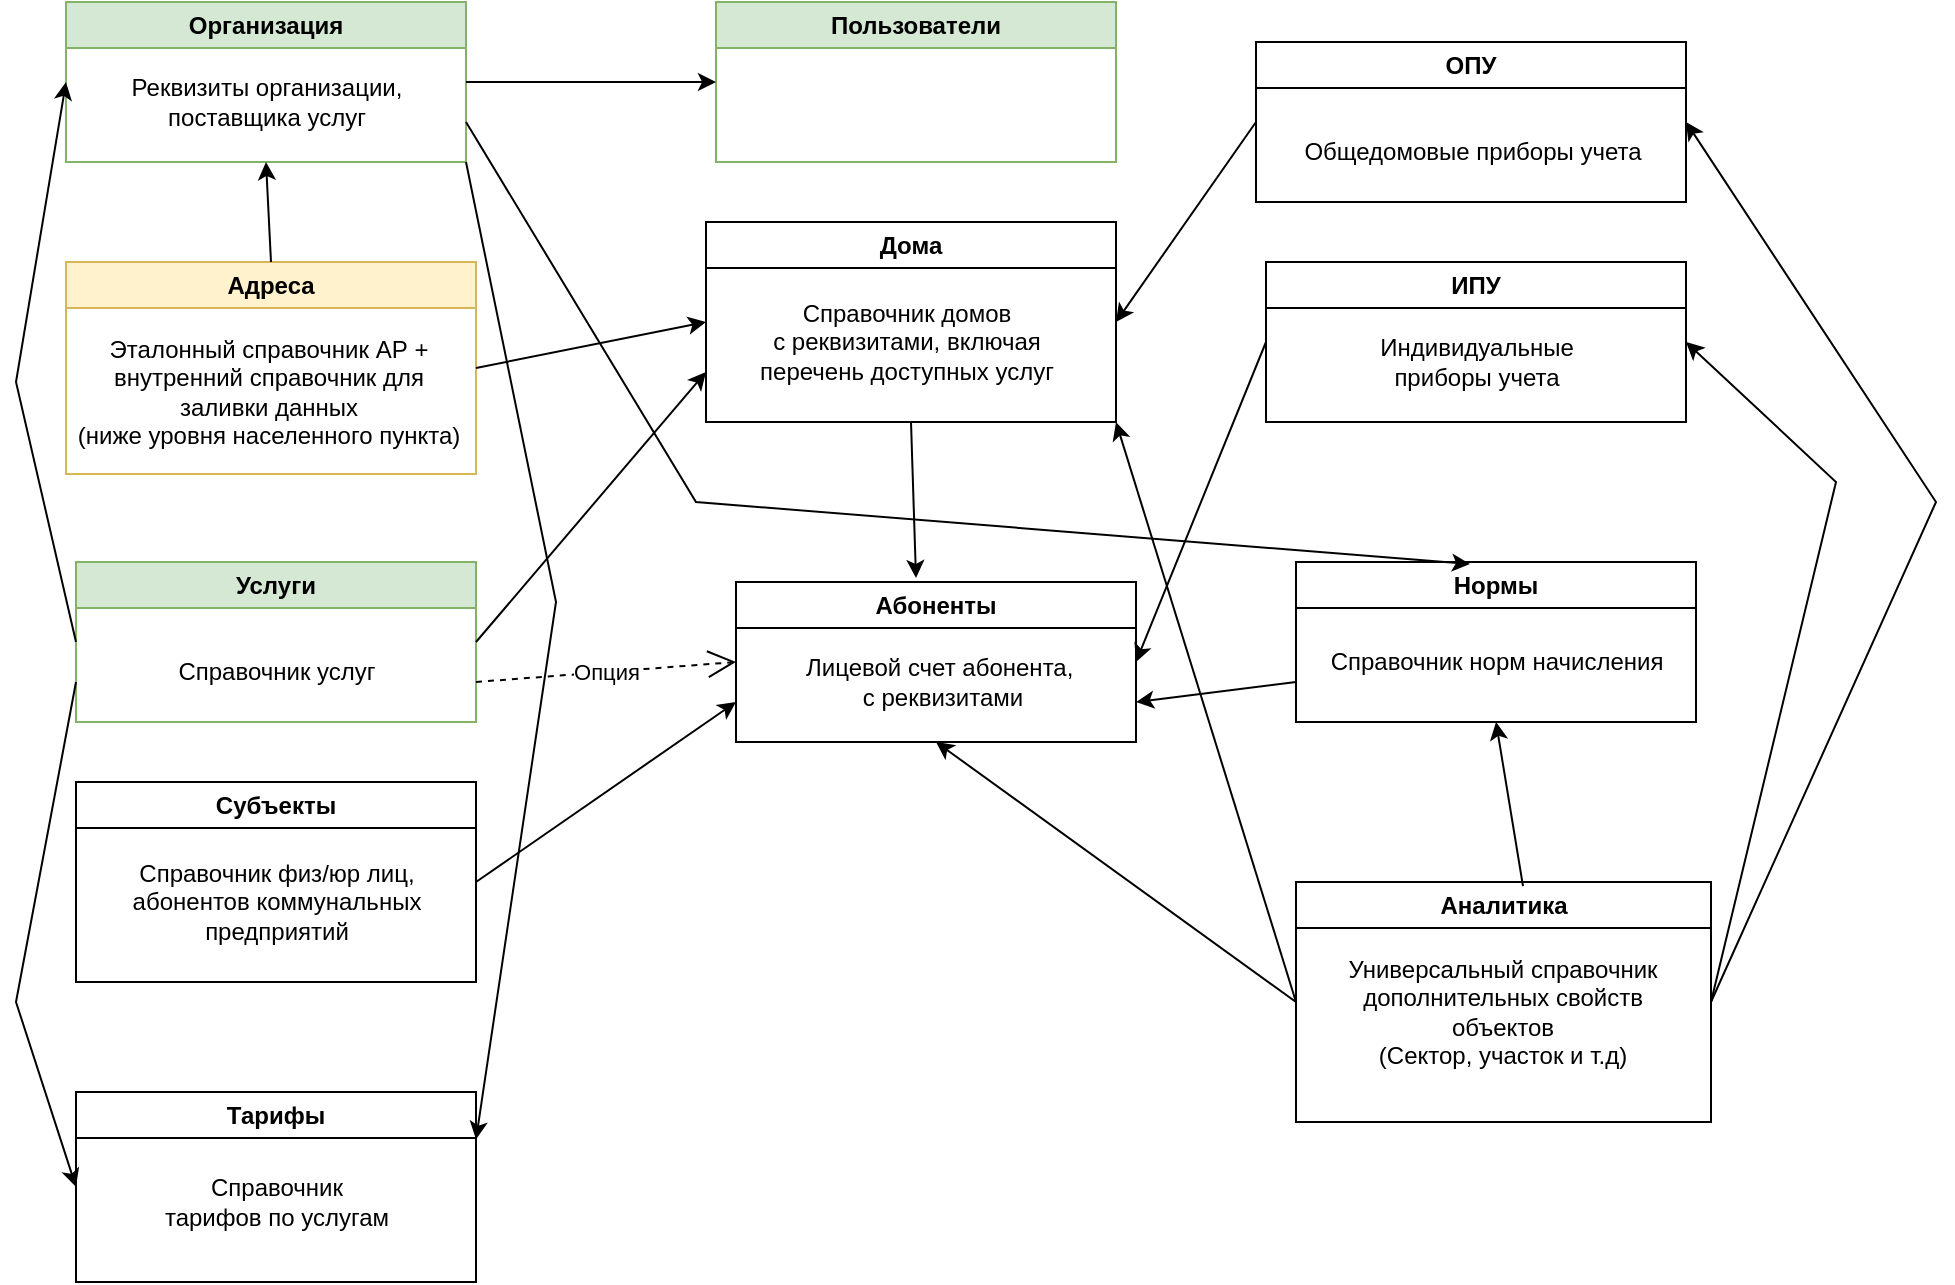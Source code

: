 <mxfile version="20.5.3" type="github">
  <diagram id="64LDJqX5XkjxfU7fRjSf" name="Страница 1">
    <mxGraphModel dx="1422" dy="794" grid="1" gridSize="10" guides="1" tooltips="1" connect="1" arrows="1" fold="1" page="1" pageScale="1" pageWidth="827" pageHeight="1169" math="0" shadow="0">
      <root>
        <mxCell id="0" />
        <mxCell id="1" parent="0" />
        <mxCell id="VVsT_AmObHCm8kMNTDGo-1" value="Организация" style="swimlane;whiteSpace=wrap;html=1;fillColor=#d5e8d4;strokeColor=#82b366;" parent="1" vertex="1">
          <mxGeometry x="35" y="40" width="200" height="80" as="geometry" />
        </mxCell>
        <mxCell id="VVsT_AmObHCm8kMNTDGo-2" value="&lt;div style=&quot;&quot;&gt;&lt;span style=&quot;background-color: initial;&quot;&gt;Реквизиты организации,&lt;/span&gt;&lt;/div&gt;&lt;div style=&quot;&quot;&gt;&lt;span style=&quot;background-color: initial;&quot;&gt;поставщика услуг&lt;/span&gt;&lt;/div&gt;" style="text;html=1;align=center;verticalAlign=middle;resizable=0;points=[];autosize=1;strokeColor=none;fillColor=none;" parent="VVsT_AmObHCm8kMNTDGo-1" vertex="1">
          <mxGeometry x="20" y="30" width="160" height="40" as="geometry" />
        </mxCell>
        <mxCell id="VVsT_AmObHCm8kMNTDGo-4" value="Пользователи" style="swimlane;whiteSpace=wrap;html=1;fillColor=#d5e8d4;strokeColor=#82b366;" parent="1" vertex="1">
          <mxGeometry x="360" y="40" width="200" height="80" as="geometry" />
        </mxCell>
        <mxCell id="VVsT_AmObHCm8kMNTDGo-5" value="" style="endArrow=classic;html=1;rounded=0;exitX=1;exitY=0.5;exitDx=0;exitDy=0;entryX=0;entryY=0.5;entryDx=0;entryDy=0;" parent="1" source="VVsT_AmObHCm8kMNTDGo-1" target="VVsT_AmObHCm8kMNTDGo-4" edge="1">
          <mxGeometry width="50" height="50" relative="1" as="geometry">
            <mxPoint x="390" y="430" as="sourcePoint" />
            <mxPoint x="440" y="380" as="targetPoint" />
          </mxGeometry>
        </mxCell>
        <mxCell id="VVsT_AmObHCm8kMNTDGo-6" value="Адреса" style="swimlane;whiteSpace=wrap;html=1;fillColor=#fff2cc;strokeColor=#d6b656;" parent="1" vertex="1">
          <mxGeometry x="35" y="170" width="205" height="106" as="geometry" />
        </mxCell>
        <mxCell id="VVsT_AmObHCm8kMNTDGo-7" value="Эталонный справочник АР +&lt;br&gt;внутренний справочник для&lt;br&gt;заливки данных &lt;br&gt;(ниже уровня населенного пункта)" style="text;html=1;align=center;verticalAlign=middle;resizable=0;points=[];autosize=1;strokeColor=none;fillColor=none;" parent="VVsT_AmObHCm8kMNTDGo-6" vertex="1">
          <mxGeometry x="-4" y="30" width="210" height="70" as="geometry" />
        </mxCell>
        <mxCell id="VVsT_AmObHCm8kMNTDGo-9" value="" style="endArrow=classic;html=1;rounded=0;exitX=0.5;exitY=0;exitDx=0;exitDy=0;entryX=0.5;entryY=1;entryDx=0;entryDy=0;" parent="1" source="VVsT_AmObHCm8kMNTDGo-6" target="VVsT_AmObHCm8kMNTDGo-1" edge="1">
          <mxGeometry width="50" height="50" relative="1" as="geometry">
            <mxPoint x="390" y="430" as="sourcePoint" />
            <mxPoint x="440" y="380" as="targetPoint" />
          </mxGeometry>
        </mxCell>
        <mxCell id="VVsT_AmObHCm8kMNTDGo-10" value="Услуги" style="swimlane;whiteSpace=wrap;html=1;fillColor=#d5e8d4;strokeColor=#82b366;" parent="1" vertex="1">
          <mxGeometry x="40" y="320" width="200" height="80" as="geometry" />
        </mxCell>
        <mxCell id="VVsT_AmObHCm8kMNTDGo-11" value="Справочник услуг" style="text;html=1;align=center;verticalAlign=middle;resizable=0;points=[];autosize=1;strokeColor=none;fillColor=none;" parent="VVsT_AmObHCm8kMNTDGo-10" vertex="1">
          <mxGeometry x="40" y="40" width="120" height="30" as="geometry" />
        </mxCell>
        <mxCell id="VVsT_AmObHCm8kMNTDGo-12" value="Дома" style="swimlane;whiteSpace=wrap;html=1;" parent="1" vertex="1">
          <mxGeometry x="355" y="150" width="205" height="100" as="geometry" />
        </mxCell>
        <mxCell id="VVsT_AmObHCm8kMNTDGo-13" value="Справочник домов&lt;br&gt;с реквизитами, включая &lt;br&gt;перечень доступных услуг" style="text;html=1;align=center;verticalAlign=middle;resizable=0;points=[];autosize=1;strokeColor=none;fillColor=none;" parent="VVsT_AmObHCm8kMNTDGo-12" vertex="1">
          <mxGeometry x="15" y="30" width="170" height="60" as="geometry" />
        </mxCell>
        <mxCell id="VVsT_AmObHCm8kMNTDGo-14" value="" style="endArrow=classic;html=1;rounded=0;exitX=1;exitY=0.5;exitDx=0;exitDy=0;entryX=0;entryY=0.5;entryDx=0;entryDy=0;" parent="1" source="VVsT_AmObHCm8kMNTDGo-6" target="VVsT_AmObHCm8kMNTDGo-12" edge="1">
          <mxGeometry width="50" height="50" relative="1" as="geometry">
            <mxPoint x="390" y="410" as="sourcePoint" />
            <mxPoint x="440" y="360" as="targetPoint" />
          </mxGeometry>
        </mxCell>
        <mxCell id="VVsT_AmObHCm8kMNTDGo-15" value="" style="endArrow=classic;html=1;rounded=0;exitX=1;exitY=0.5;exitDx=0;exitDy=0;entryX=0;entryY=0.75;entryDx=0;entryDy=0;" parent="1" source="VVsT_AmObHCm8kMNTDGo-10" target="VVsT_AmObHCm8kMNTDGo-12" edge="1">
          <mxGeometry width="50" height="50" relative="1" as="geometry">
            <mxPoint x="390" y="410" as="sourcePoint" />
            <mxPoint x="440" y="360" as="targetPoint" />
          </mxGeometry>
        </mxCell>
        <mxCell id="VVsT_AmObHCm8kMNTDGo-16" value="Субъекты" style="swimlane;whiteSpace=wrap;html=1;" parent="1" vertex="1">
          <mxGeometry x="40" y="430" width="200" height="100" as="geometry" />
        </mxCell>
        <mxCell id="VVsT_AmObHCm8kMNTDGo-17" value="Справочник физ/юр лиц,&lt;br&gt;абонентов коммунальных &lt;br&gt;предприятий" style="text;html=1;align=center;verticalAlign=middle;resizable=0;points=[];autosize=1;strokeColor=none;fillColor=none;" parent="VVsT_AmObHCm8kMNTDGo-16" vertex="1">
          <mxGeometry x="15" y="30" width="170" height="60" as="geometry" />
        </mxCell>
        <mxCell id="VVsT_AmObHCm8kMNTDGo-18" value="Абоненты" style="swimlane;whiteSpace=wrap;html=1;" parent="1" vertex="1">
          <mxGeometry x="370" y="330" width="200" height="80" as="geometry" />
        </mxCell>
        <mxCell id="VVsT_AmObHCm8kMNTDGo-23" value="Лицевой счет абонента,&amp;nbsp;&lt;br&gt;с реквизитами" style="text;html=1;align=center;verticalAlign=middle;resizable=0;points=[];autosize=1;strokeColor=none;fillColor=none;" parent="VVsT_AmObHCm8kMNTDGo-18" vertex="1">
          <mxGeometry x="22.5" y="30" width="160" height="40" as="geometry" />
        </mxCell>
        <mxCell id="VVsT_AmObHCm8kMNTDGo-19" value="" style="endArrow=classic;html=1;rounded=0;exitX=1;exitY=0.5;exitDx=0;exitDy=0;entryX=0;entryY=0.75;entryDx=0;entryDy=0;" parent="1" source="VVsT_AmObHCm8kMNTDGo-16" target="VVsT_AmObHCm8kMNTDGo-18" edge="1">
          <mxGeometry width="50" height="50" relative="1" as="geometry">
            <mxPoint x="390" y="400" as="sourcePoint" />
            <mxPoint x="440" y="350" as="targetPoint" />
          </mxGeometry>
        </mxCell>
        <mxCell id="VVsT_AmObHCm8kMNTDGo-20" value="" style="endArrow=classic;html=1;rounded=0;entryX=0.45;entryY=-0.025;entryDx=0;entryDy=0;entryPerimeter=0;exitX=0.5;exitY=1;exitDx=0;exitDy=0;" parent="1" source="VVsT_AmObHCm8kMNTDGo-12" target="VVsT_AmObHCm8kMNTDGo-18" edge="1">
          <mxGeometry width="50" height="50" relative="1" as="geometry">
            <mxPoint x="470" y="300" as="sourcePoint" />
            <mxPoint x="440" y="320" as="targetPoint" />
          </mxGeometry>
        </mxCell>
        <mxCell id="VVsT_AmObHCm8kMNTDGo-22" value="" style="endArrow=classic;html=1;rounded=0;entryX=0;entryY=0.5;entryDx=0;entryDy=0;exitX=0;exitY=0.5;exitDx=0;exitDy=0;" parent="1" source="VVsT_AmObHCm8kMNTDGo-10" target="VVsT_AmObHCm8kMNTDGo-1" edge="1">
          <mxGeometry width="50" height="50" relative="1" as="geometry">
            <mxPoint x="40" y="370" as="sourcePoint" />
            <mxPoint x="440" y="350" as="targetPoint" />
            <Array as="points">
              <mxPoint x="10" y="230" />
            </Array>
          </mxGeometry>
        </mxCell>
        <mxCell id="VVsT_AmObHCm8kMNTDGo-27" value="Опция" style="endArrow=open;endSize=12;dashed=1;html=1;rounded=0;entryX=0;entryY=0.5;entryDx=0;entryDy=0;exitX=1;exitY=0.75;exitDx=0;exitDy=0;" parent="1" source="VVsT_AmObHCm8kMNTDGo-10" target="VVsT_AmObHCm8kMNTDGo-18" edge="1">
          <mxGeometry width="160" relative="1" as="geometry">
            <mxPoint x="240" y="360" as="sourcePoint" />
            <mxPoint x="360" y="360" as="targetPoint" />
          </mxGeometry>
        </mxCell>
        <mxCell id="VVsT_AmObHCm8kMNTDGo-28" value="ОПУ" style="swimlane;whiteSpace=wrap;html=1;" parent="1" vertex="1">
          <mxGeometry x="630" y="60" width="215" height="80" as="geometry" />
        </mxCell>
        <mxCell id="VVsT_AmObHCm8kMNTDGo-29" value="Общедомовые приборы учета" style="text;html=1;align=center;verticalAlign=middle;resizable=0;points=[];autosize=1;strokeColor=none;fillColor=none;" parent="VVsT_AmObHCm8kMNTDGo-28" vertex="1">
          <mxGeometry x="12.5" y="40" width="190" height="30" as="geometry" />
        </mxCell>
        <mxCell id="VVsT_AmObHCm8kMNTDGo-30" value="" style="endArrow=classic;html=1;rounded=0;exitX=0;exitY=0.5;exitDx=0;exitDy=0;entryX=1;entryY=0.5;entryDx=0;entryDy=0;" parent="1" source="VVsT_AmObHCm8kMNTDGo-28" target="VVsT_AmObHCm8kMNTDGo-12" edge="1">
          <mxGeometry width="50" height="50" relative="1" as="geometry">
            <mxPoint x="390" y="390" as="sourcePoint" />
            <mxPoint x="440" y="340" as="targetPoint" />
          </mxGeometry>
        </mxCell>
        <mxCell id="VVsT_AmObHCm8kMNTDGo-31" value="ИПУ" style="swimlane;whiteSpace=wrap;html=1;" parent="1" vertex="1">
          <mxGeometry x="635" y="170" width="210" height="80" as="geometry" />
        </mxCell>
        <mxCell id="VVsT_AmObHCm8kMNTDGo-32" value="Индивидуальные &lt;br&gt;приборы учета" style="text;html=1;align=center;verticalAlign=middle;resizable=0;points=[];autosize=1;strokeColor=none;fillColor=none;" parent="VVsT_AmObHCm8kMNTDGo-31" vertex="1">
          <mxGeometry x="45" y="30" width="120" height="40" as="geometry" />
        </mxCell>
        <mxCell id="VVsT_AmObHCm8kMNTDGo-33" value="" style="endArrow=classic;html=1;rounded=0;entryX=1;entryY=0.5;entryDx=0;entryDy=0;exitX=0;exitY=0.5;exitDx=0;exitDy=0;" parent="1" source="VVsT_AmObHCm8kMNTDGo-31" target="VVsT_AmObHCm8kMNTDGo-18" edge="1">
          <mxGeometry width="50" height="50" relative="1" as="geometry">
            <mxPoint x="390" y="380" as="sourcePoint" />
            <mxPoint x="440" y="330" as="targetPoint" />
          </mxGeometry>
        </mxCell>
        <mxCell id="VVsT_AmObHCm8kMNTDGo-34" value="Тарифы" style="swimlane;whiteSpace=wrap;html=1;" parent="1" vertex="1">
          <mxGeometry x="40" y="585" width="200" height="95" as="geometry" />
        </mxCell>
        <mxCell id="VVsT_AmObHCm8kMNTDGo-36" value="Справочник&lt;br&gt;тарифов по услугам" style="text;html=1;align=center;verticalAlign=middle;resizable=0;points=[];autosize=1;strokeColor=none;fillColor=none;" parent="VVsT_AmObHCm8kMNTDGo-34" vertex="1">
          <mxGeometry x="30" y="35" width="140" height="40" as="geometry" />
        </mxCell>
        <mxCell id="VVsT_AmObHCm8kMNTDGo-35" value="" style="endArrow=classic;html=1;rounded=0;exitX=0;exitY=0.75;exitDx=0;exitDy=0;entryX=0;entryY=0.5;entryDx=0;entryDy=0;" parent="1" source="VVsT_AmObHCm8kMNTDGo-10" target="VVsT_AmObHCm8kMNTDGo-34" edge="1">
          <mxGeometry width="50" height="50" relative="1" as="geometry">
            <mxPoint x="430" y="580" as="sourcePoint" />
            <mxPoint x="480" y="530" as="targetPoint" />
            <Array as="points">
              <mxPoint x="10" y="540" />
            </Array>
          </mxGeometry>
        </mxCell>
        <mxCell id="VVsT_AmObHCm8kMNTDGo-37" value="" style="endArrow=classic;html=1;rounded=0;exitX=1;exitY=1;exitDx=0;exitDy=0;entryX=1;entryY=0.25;entryDx=0;entryDy=0;" parent="1" source="VVsT_AmObHCm8kMNTDGo-1" target="VVsT_AmObHCm8kMNTDGo-34" edge="1">
          <mxGeometry width="50" height="50" relative="1" as="geometry">
            <mxPoint x="430" y="480" as="sourcePoint" />
            <mxPoint x="480" y="430" as="targetPoint" />
            <Array as="points">
              <mxPoint x="280" y="340" />
            </Array>
          </mxGeometry>
        </mxCell>
        <mxCell id="VVsT_AmObHCm8kMNTDGo-38" value="Нормы" style="swimlane;whiteSpace=wrap;html=1;" parent="1" vertex="1">
          <mxGeometry x="650" y="320" width="200" height="80" as="geometry" />
        </mxCell>
        <mxCell id="VVsT_AmObHCm8kMNTDGo-39" value="Справочник норм начисления" style="text;html=1;align=center;verticalAlign=middle;resizable=0;points=[];autosize=1;strokeColor=none;fillColor=none;" parent="VVsT_AmObHCm8kMNTDGo-38" vertex="1">
          <mxGeometry x="5" y="35" width="190" height="30" as="geometry" />
        </mxCell>
        <mxCell id="VVsT_AmObHCm8kMNTDGo-40" value="" style="endArrow=classic;html=1;rounded=0;exitX=1;exitY=0.75;exitDx=0;exitDy=0;entryX=0.435;entryY=0.013;entryDx=0;entryDy=0;entryPerimeter=0;" parent="1" source="VVsT_AmObHCm8kMNTDGo-1" target="VVsT_AmObHCm8kMNTDGo-38" edge="1">
          <mxGeometry width="50" height="50" relative="1" as="geometry">
            <mxPoint x="430" y="480" as="sourcePoint" />
            <mxPoint x="480" y="430" as="targetPoint" />
            <Array as="points">
              <mxPoint x="350" y="290" />
            </Array>
          </mxGeometry>
        </mxCell>
        <mxCell id="VVsT_AmObHCm8kMNTDGo-41" value="" style="endArrow=classic;html=1;rounded=0;exitX=0;exitY=0.75;exitDx=0;exitDy=0;entryX=1;entryY=0.75;entryDx=0;entryDy=0;" parent="1" source="VVsT_AmObHCm8kMNTDGo-38" target="VVsT_AmObHCm8kMNTDGo-18" edge="1">
          <mxGeometry width="50" height="50" relative="1" as="geometry">
            <mxPoint x="430" y="480" as="sourcePoint" />
            <mxPoint x="480" y="430" as="targetPoint" />
          </mxGeometry>
        </mxCell>
        <mxCell id="VVsT_AmObHCm8kMNTDGo-43" value="Аналитика" style="swimlane;whiteSpace=wrap;html=1;" parent="1" vertex="1">
          <mxGeometry x="650" y="480" width="207.5" height="120" as="geometry" />
        </mxCell>
        <mxCell id="VVsT_AmObHCm8kMNTDGo-44" value="Универсальный справочник&lt;br&gt;дополнительных свойств &lt;br&gt;объектов&lt;br&gt;(Сектор, участок и т.д)" style="text;html=1;align=center;verticalAlign=middle;resizable=0;points=[];autosize=1;strokeColor=none;fillColor=none;" parent="VVsT_AmObHCm8kMNTDGo-43" vertex="1">
          <mxGeometry x="12.5" y="30" width="180" height="70" as="geometry" />
        </mxCell>
        <mxCell id="VVsT_AmObHCm8kMNTDGo-45" value="" style="endArrow=classic;html=1;rounded=0;exitX=0;exitY=0.5;exitDx=0;exitDy=0;entryX=0.5;entryY=1;entryDx=0;entryDy=0;" parent="1" source="VVsT_AmObHCm8kMNTDGo-43" target="VVsT_AmObHCm8kMNTDGo-18" edge="1">
          <mxGeometry width="50" height="50" relative="1" as="geometry">
            <mxPoint x="430" y="450" as="sourcePoint" />
            <mxPoint x="490" y="410" as="targetPoint" />
          </mxGeometry>
        </mxCell>
        <mxCell id="VVsT_AmObHCm8kMNTDGo-46" value="" style="endArrow=classic;html=1;rounded=0;exitX=0;exitY=0.5;exitDx=0;exitDy=0;entryX=1;entryY=1;entryDx=0;entryDy=0;" parent="1" source="VVsT_AmObHCm8kMNTDGo-43" target="VVsT_AmObHCm8kMNTDGo-12" edge="1">
          <mxGeometry width="50" height="50" relative="1" as="geometry">
            <mxPoint x="430" y="450" as="sourcePoint" />
            <mxPoint x="550" y="260" as="targetPoint" />
          </mxGeometry>
        </mxCell>
        <mxCell id="VVsT_AmObHCm8kMNTDGo-47" value="" style="endArrow=classic;html=1;rounded=0;exitX=1;exitY=0.5;exitDx=0;exitDy=0;entryX=1;entryY=0.5;entryDx=0;entryDy=0;" parent="1" source="VVsT_AmObHCm8kMNTDGo-43" target="VVsT_AmObHCm8kMNTDGo-28" edge="1">
          <mxGeometry width="50" height="50" relative="1" as="geometry">
            <mxPoint x="430" y="450" as="sourcePoint" />
            <mxPoint x="480" y="400" as="targetPoint" />
            <Array as="points">
              <mxPoint x="970" y="290" />
            </Array>
          </mxGeometry>
        </mxCell>
        <mxCell id="VVsT_AmObHCm8kMNTDGo-48" value="" style="endArrow=classic;html=1;rounded=0;entryX=1;entryY=0.5;entryDx=0;entryDy=0;exitX=1;exitY=0.5;exitDx=0;exitDy=0;" parent="1" source="VVsT_AmObHCm8kMNTDGo-43" target="VVsT_AmObHCm8kMNTDGo-31" edge="1">
          <mxGeometry width="50" height="50" relative="1" as="geometry">
            <mxPoint x="850" y="500" as="sourcePoint" />
            <mxPoint x="480" y="400" as="targetPoint" />
            <Array as="points">
              <mxPoint x="920" y="280" />
            </Array>
          </mxGeometry>
        </mxCell>
        <mxCell id="VVsT_AmObHCm8kMNTDGo-49" value="" style="endArrow=classic;html=1;rounded=0;exitX=0.547;exitY=0.017;exitDx=0;exitDy=0;exitPerimeter=0;entryX=0.5;entryY=1;entryDx=0;entryDy=0;" parent="1" source="VVsT_AmObHCm8kMNTDGo-43" target="VVsT_AmObHCm8kMNTDGo-38" edge="1">
          <mxGeometry width="50" height="50" relative="1" as="geometry">
            <mxPoint x="430" y="450" as="sourcePoint" />
            <mxPoint x="756" y="400" as="targetPoint" />
          </mxGeometry>
        </mxCell>
      </root>
    </mxGraphModel>
  </diagram>
</mxfile>
